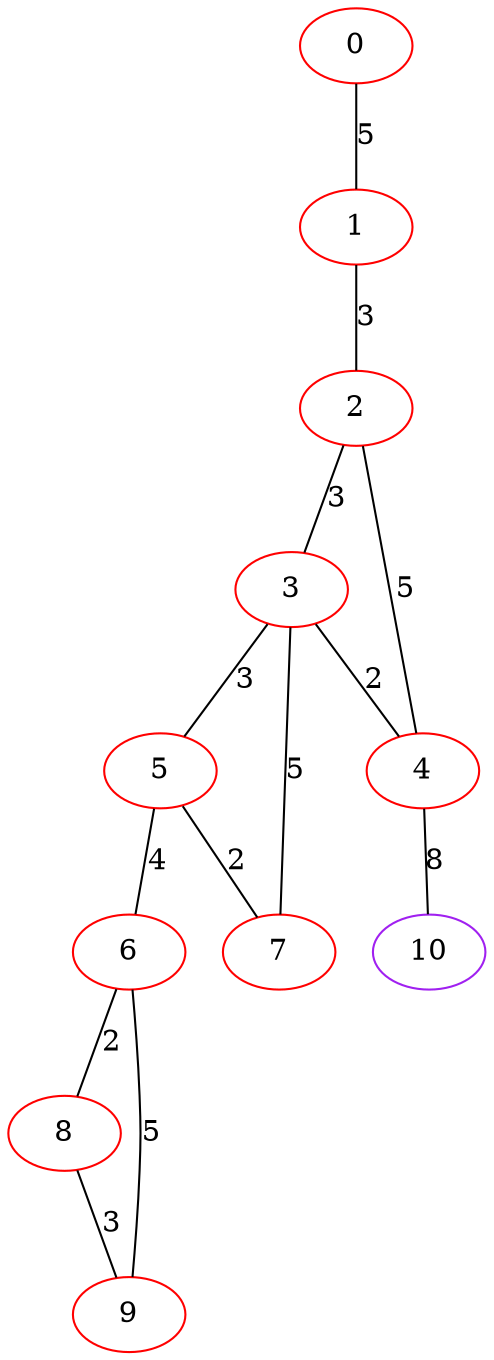 graph "" {
0 [color=red, weight=1];
1 [color=red, weight=1];
2 [color=red, weight=1];
3 [color=red, weight=1];
4 [color=red, weight=1];
5 [color=red, weight=1];
6 [color=red, weight=1];
7 [color=red, weight=1];
8 [color=red, weight=1];
9 [color=red, weight=1];
10 [color=purple, weight=4];
0 -- 1  [key=0, label=5];
1 -- 2  [key=0, label=3];
2 -- 3  [key=0, label=3];
2 -- 4  [key=0, label=5];
3 -- 4  [key=0, label=2];
3 -- 5  [key=0, label=3];
3 -- 7  [key=0, label=5];
4 -- 10  [key=0, label=8];
5 -- 6  [key=0, label=4];
5 -- 7  [key=0, label=2];
6 -- 8  [key=0, label=2];
6 -- 9  [key=0, label=5];
8 -- 9  [key=0, label=3];
}
